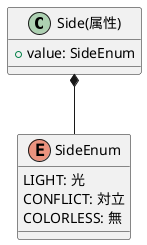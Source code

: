 @startuml Side

class "Side(属性)" as Side {
    + value: SideEnum
}

enum "SideEnum" as SideEnum {
    LIGHT: 光
    CONFLICT: 対立
    COLORLESS: 無
}

Side *-down- SideEnum

@enduml
